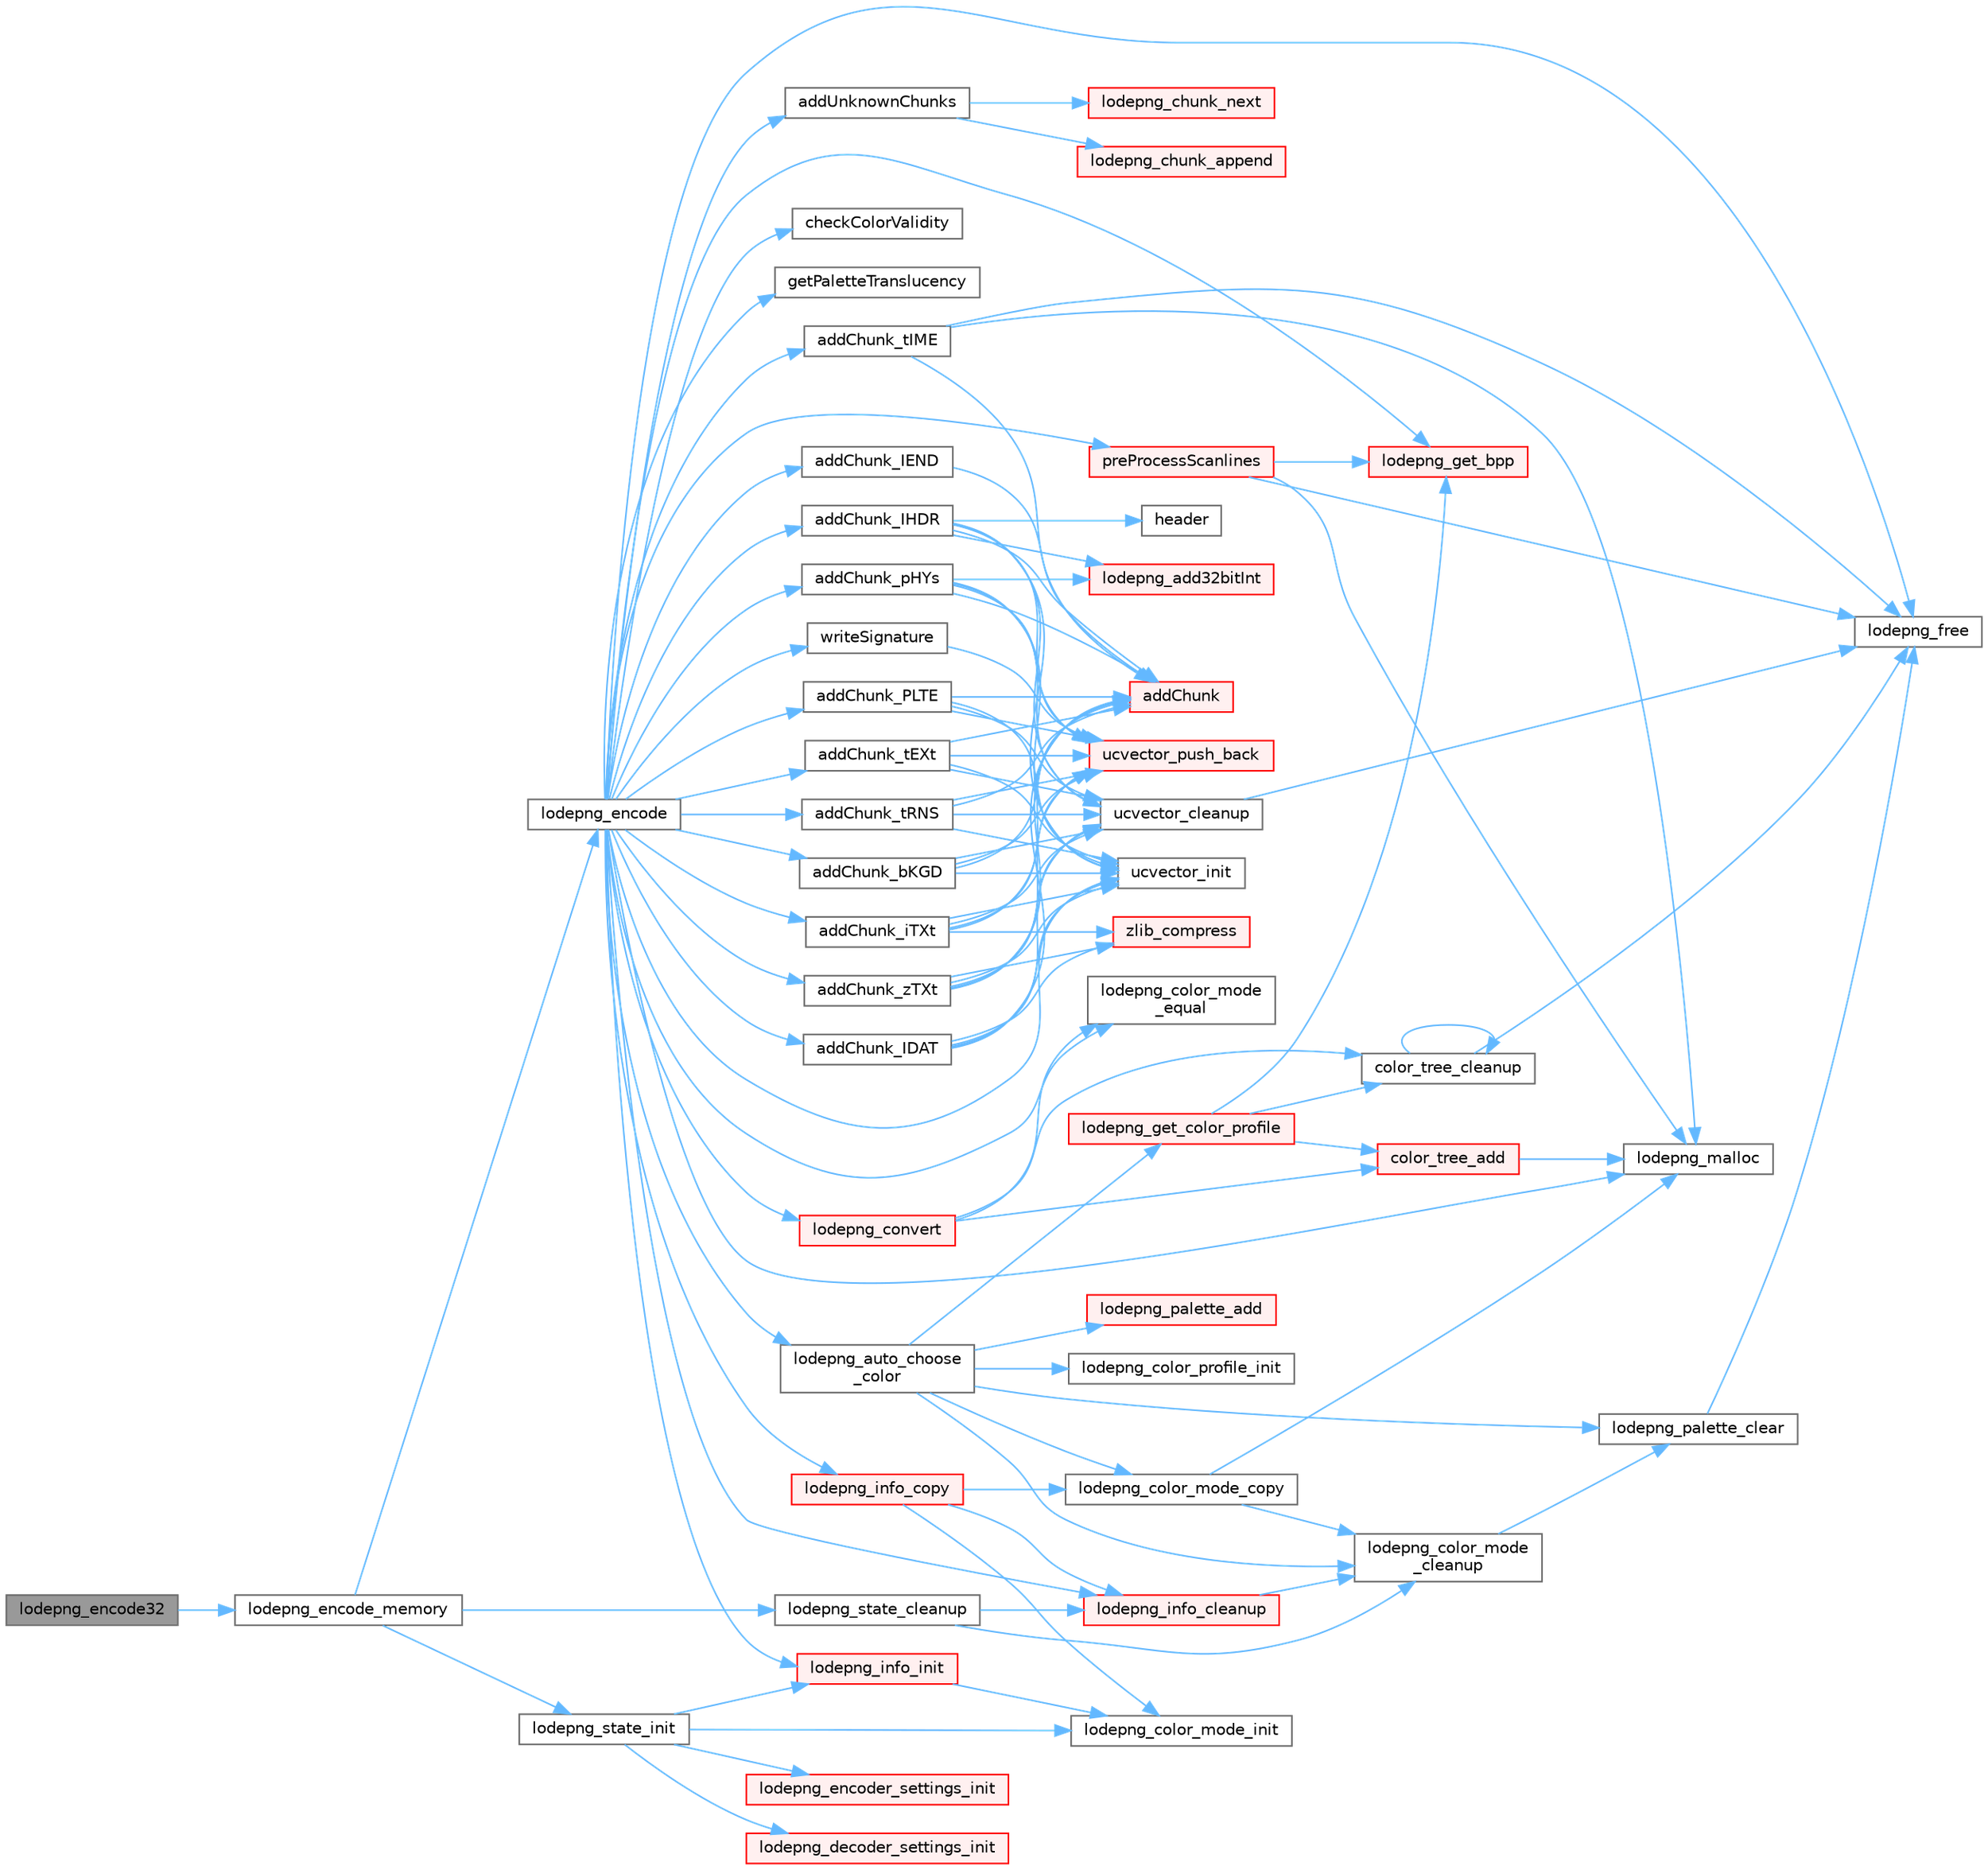 digraph "lodepng_encode32"
{
 // LATEX_PDF_SIZE
  bgcolor="transparent";
  edge [fontname=Helvetica,fontsize=10,labelfontname=Helvetica,labelfontsize=10];
  node [fontname=Helvetica,fontsize=10,shape=box,height=0.2,width=0.4];
  rankdir="LR";
  Node1 [id="Node000001",label="lodepng_encode32",height=0.2,width=0.4,color="gray40", fillcolor="grey60", style="filled", fontcolor="black",tooltip=" "];
  Node1 -> Node2 [id="edge1_Node000001_Node000002",color="steelblue1",style="solid",tooltip=" "];
  Node2 [id="Node000002",label="lodepng_encode_memory",height=0.2,width=0.4,color="grey40", fillcolor="white", style="filled",URL="$lodepng_8cpp.html#ada7bc92db6e9f8906a1fc85caa0b17aa",tooltip=" "];
  Node2 -> Node3 [id="edge2_Node000002_Node000003",color="steelblue1",style="solid",tooltip=" "];
  Node3 [id="Node000003",label="lodepng_encode",height=0.2,width=0.4,color="grey40", fillcolor="white", style="filled",URL="$lodepng_8cpp.html#a90e82b0ccc75cfb27ccc9756c8d96f07",tooltip=" "];
  Node3 -> Node4 [id="edge3_Node000003_Node000004",color="steelblue1",style="solid",tooltip=" "];
  Node4 [id="Node000004",label="addChunk_bKGD",height=0.2,width=0.4,color="grey40", fillcolor="white", style="filled",URL="$lodepng_8cpp.html#a11d25b09c2ee94045ccc8671866b45c7",tooltip=" "];
  Node4 -> Node5 [id="edge4_Node000004_Node000005",color="steelblue1",style="solid",tooltip=" "];
  Node5 [id="Node000005",label="addChunk",height=0.2,width=0.4,color="red", fillcolor="#FFF0F0", style="filled",URL="$lodepng_8cpp.html#af19f183e437b63f5fca48f26807bfa4a",tooltip=" "];
  Node4 -> Node13 [id="edge5_Node000004_Node000013",color="steelblue1",style="solid",tooltip=" "];
  Node13 [id="Node000013",label="ucvector_cleanup",height=0.2,width=0.4,color="grey40", fillcolor="white", style="filled",URL="$lodepng_8cpp.html#ad689bf84470238e26b01524631d778ec",tooltip=" "];
  Node13 -> Node14 [id="edge6_Node000013_Node000014",color="steelblue1",style="solid",tooltip=" "];
  Node14 [id="Node000014",label="lodepng_free",height=0.2,width=0.4,color="grey40", fillcolor="white", style="filled",URL="$lodepng_8cpp.html#a5cabd4078527ba33b78791fac7e8b15c",tooltip=" "];
  Node4 -> Node15 [id="edge7_Node000004_Node000015",color="steelblue1",style="solid",tooltip=" "];
  Node15 [id="Node000015",label="ucvector_init",height=0.2,width=0.4,color="grey40", fillcolor="white", style="filled",URL="$lodepng_8cpp.html#a1b58c07819eec4ff7e903138c08eb502",tooltip=" "];
  Node4 -> Node16 [id="edge8_Node000004_Node000016",color="steelblue1",style="solid",tooltip=" "];
  Node16 [id="Node000016",label="ucvector_push_back",height=0.2,width=0.4,color="red", fillcolor="#FFF0F0", style="filled",URL="$lodepng_8cpp.html#a877b6a70493cb0b29f719ea48a26eadb",tooltip=" "];
  Node3 -> Node19 [id="edge9_Node000003_Node000019",color="steelblue1",style="solid",tooltip=" "];
  Node19 [id="Node000019",label="addChunk_IDAT",height=0.2,width=0.4,color="grey40", fillcolor="white", style="filled",URL="$lodepng_8cpp.html#a666f5da34d12168555c2b8bf2c538806",tooltip=" "];
  Node19 -> Node5 [id="edge10_Node000019_Node000005",color="steelblue1",style="solid",tooltip=" "];
  Node19 -> Node13 [id="edge11_Node000019_Node000013",color="steelblue1",style="solid",tooltip=" "];
  Node19 -> Node15 [id="edge12_Node000019_Node000015",color="steelblue1",style="solid",tooltip=" "];
  Node19 -> Node20 [id="edge13_Node000019_Node000020",color="steelblue1",style="solid",tooltip=" "];
  Node20 [id="Node000020",label="zlib_compress",height=0.2,width=0.4,color="red", fillcolor="#FFF0F0", style="filled",URL="$lodepng_8cpp.html#a16b8b673224a932324a48890800a85b0",tooltip=" "];
  Node3 -> Node66 [id="edge14_Node000003_Node000066",color="steelblue1",style="solid",tooltip=" "];
  Node66 [id="Node000066",label="addChunk_IEND",height=0.2,width=0.4,color="grey40", fillcolor="white", style="filled",URL="$lodepng_8cpp.html#aca4038c773ca0f7cdc7b324c3c3df167",tooltip=" "];
  Node66 -> Node5 [id="edge15_Node000066_Node000005",color="steelblue1",style="solid",tooltip=" "];
  Node3 -> Node67 [id="edge16_Node000003_Node000067",color="steelblue1",style="solid",tooltip=" "];
  Node67 [id="Node000067",label="addChunk_IHDR",height=0.2,width=0.4,color="grey40", fillcolor="white", style="filled",URL="$lodepng_8cpp.html#a11ce54b0d8d578697bbf7d7e2dd09f1b",tooltip=" "];
  Node67 -> Node5 [id="edge17_Node000067_Node000005",color="steelblue1",style="solid",tooltip=" "];
  Node67 -> Node68 [id="edge18_Node000067_Node000068",color="steelblue1",style="solid",tooltip=" "];
  Node68 [id="Node000068",label="header",height=0.2,width=0.4,color="grey40", fillcolor="white", style="filled",URL="$cblat1_8f.html#a410931b600854e6dd3e253731606117e",tooltip=" "];
  Node67 -> Node65 [id="edge19_Node000067_Node000065",color="steelblue1",style="solid",tooltip=" "];
  Node65 [id="Node000065",label="lodepng_add32bitInt",height=0.2,width=0.4,color="red", fillcolor="#FFF0F0", style="filled",URL="$lodepng_8cpp.html#a4fc3164cfaabc5861f53a7cfb756b680",tooltip=" "];
  Node67 -> Node13 [id="edge20_Node000067_Node000013",color="steelblue1",style="solid",tooltip=" "];
  Node67 -> Node15 [id="edge21_Node000067_Node000015",color="steelblue1",style="solid",tooltip=" "];
  Node67 -> Node16 [id="edge22_Node000067_Node000016",color="steelblue1",style="solid",tooltip=" "];
  Node3 -> Node69 [id="edge23_Node000003_Node000069",color="steelblue1",style="solid",tooltip=" "];
  Node69 [id="Node000069",label="addChunk_iTXt",height=0.2,width=0.4,color="grey40", fillcolor="white", style="filled",URL="$lodepng_8cpp.html#a2d0e446a9081005e5dec2633f5ccae83",tooltip=" "];
  Node69 -> Node5 [id="edge24_Node000069_Node000005",color="steelblue1",style="solid",tooltip=" "];
  Node69 -> Node13 [id="edge25_Node000069_Node000013",color="steelblue1",style="solid",tooltip=" "];
  Node69 -> Node15 [id="edge26_Node000069_Node000015",color="steelblue1",style="solid",tooltip=" "];
  Node69 -> Node16 [id="edge27_Node000069_Node000016",color="steelblue1",style="solid",tooltip=" "];
  Node69 -> Node20 [id="edge28_Node000069_Node000020",color="steelblue1",style="solid",tooltip=" "];
  Node3 -> Node70 [id="edge29_Node000003_Node000070",color="steelblue1",style="solid",tooltip=" "];
  Node70 [id="Node000070",label="addChunk_pHYs",height=0.2,width=0.4,color="grey40", fillcolor="white", style="filled",URL="$lodepng_8cpp.html#a500457c22b230e0944c49e7f63a06c63",tooltip=" "];
  Node70 -> Node5 [id="edge30_Node000070_Node000005",color="steelblue1",style="solid",tooltip=" "];
  Node70 -> Node65 [id="edge31_Node000070_Node000065",color="steelblue1",style="solid",tooltip=" "];
  Node70 -> Node13 [id="edge32_Node000070_Node000013",color="steelblue1",style="solid",tooltip=" "];
  Node70 -> Node15 [id="edge33_Node000070_Node000015",color="steelblue1",style="solid",tooltip=" "];
  Node70 -> Node16 [id="edge34_Node000070_Node000016",color="steelblue1",style="solid",tooltip=" "];
  Node3 -> Node71 [id="edge35_Node000003_Node000071",color="steelblue1",style="solid",tooltip=" "];
  Node71 [id="Node000071",label="addChunk_PLTE",height=0.2,width=0.4,color="grey40", fillcolor="white", style="filled",URL="$lodepng_8cpp.html#a3480b1501e21550d2410844b9f245351",tooltip=" "];
  Node71 -> Node5 [id="edge36_Node000071_Node000005",color="steelblue1",style="solid",tooltip=" "];
  Node71 -> Node13 [id="edge37_Node000071_Node000013",color="steelblue1",style="solid",tooltip=" "];
  Node71 -> Node15 [id="edge38_Node000071_Node000015",color="steelblue1",style="solid",tooltip=" "];
  Node71 -> Node16 [id="edge39_Node000071_Node000016",color="steelblue1",style="solid",tooltip=" "];
  Node3 -> Node72 [id="edge40_Node000003_Node000072",color="steelblue1",style="solid",tooltip=" "];
  Node72 [id="Node000072",label="addChunk_tEXt",height=0.2,width=0.4,color="grey40", fillcolor="white", style="filled",URL="$lodepng_8cpp.html#a4a091d10da524d1f15b46642e189ae00",tooltip=" "];
  Node72 -> Node5 [id="edge41_Node000072_Node000005",color="steelblue1",style="solid",tooltip=" "];
  Node72 -> Node13 [id="edge42_Node000072_Node000013",color="steelblue1",style="solid",tooltip=" "];
  Node72 -> Node15 [id="edge43_Node000072_Node000015",color="steelblue1",style="solid",tooltip=" "];
  Node72 -> Node16 [id="edge44_Node000072_Node000016",color="steelblue1",style="solid",tooltip=" "];
  Node3 -> Node73 [id="edge45_Node000003_Node000073",color="steelblue1",style="solid",tooltip=" "];
  Node73 [id="Node000073",label="addChunk_tIME",height=0.2,width=0.4,color="grey40", fillcolor="white", style="filled",URL="$lodepng_8cpp.html#a51c0f425a57b548959ec56a3a6809332",tooltip=" "];
  Node73 -> Node5 [id="edge46_Node000073_Node000005",color="steelblue1",style="solid",tooltip=" "];
  Node73 -> Node14 [id="edge47_Node000073_Node000014",color="steelblue1",style="solid",tooltip=" "];
  Node73 -> Node48 [id="edge48_Node000073_Node000048",color="steelblue1",style="solid",tooltip=" "];
  Node48 [id="Node000048",label="lodepng_malloc",height=0.2,width=0.4,color="grey40", fillcolor="white", style="filled",URL="$lodepng_8cpp.html#a15c8edd4f42cb9696d8f837113af9d30",tooltip=" "];
  Node3 -> Node74 [id="edge49_Node000003_Node000074",color="steelblue1",style="solid",tooltip=" "];
  Node74 [id="Node000074",label="addChunk_tRNS",height=0.2,width=0.4,color="grey40", fillcolor="white", style="filled",URL="$lodepng_8cpp.html#a927ece80cafee4b6272f129e8f0d3bec",tooltip=" "];
  Node74 -> Node5 [id="edge50_Node000074_Node000005",color="steelblue1",style="solid",tooltip=" "];
  Node74 -> Node13 [id="edge51_Node000074_Node000013",color="steelblue1",style="solid",tooltip=" "];
  Node74 -> Node15 [id="edge52_Node000074_Node000015",color="steelblue1",style="solid",tooltip=" "];
  Node74 -> Node16 [id="edge53_Node000074_Node000016",color="steelblue1",style="solid",tooltip=" "];
  Node3 -> Node75 [id="edge54_Node000003_Node000075",color="steelblue1",style="solid",tooltip=" "];
  Node75 [id="Node000075",label="addChunk_zTXt",height=0.2,width=0.4,color="grey40", fillcolor="white", style="filled",URL="$lodepng_8cpp.html#a9623f7145f6ff3c5aeedfd904fc6127d",tooltip=" "];
  Node75 -> Node5 [id="edge55_Node000075_Node000005",color="steelblue1",style="solid",tooltip=" "];
  Node75 -> Node13 [id="edge56_Node000075_Node000013",color="steelblue1",style="solid",tooltip=" "];
  Node75 -> Node15 [id="edge57_Node000075_Node000015",color="steelblue1",style="solid",tooltip=" "];
  Node75 -> Node16 [id="edge58_Node000075_Node000016",color="steelblue1",style="solid",tooltip=" "];
  Node75 -> Node20 [id="edge59_Node000075_Node000020",color="steelblue1",style="solid",tooltip=" "];
  Node3 -> Node76 [id="edge60_Node000003_Node000076",color="steelblue1",style="solid",tooltip=" "];
  Node76 [id="Node000076",label="addUnknownChunks",height=0.2,width=0.4,color="grey40", fillcolor="white", style="filled",URL="$lodepng_8cpp.html#a83420cd98792658dfb854668a803b775",tooltip=" "];
  Node76 -> Node77 [id="edge61_Node000076_Node000077",color="steelblue1",style="solid",tooltip=" "];
  Node77 [id="Node000077",label="lodepng_chunk_append",height=0.2,width=0.4,color="red", fillcolor="#FFF0F0", style="filled",URL="$lodepng_8cpp.html#a865c89cf0456b876e3bd5698bc910336",tooltip=" "];
  Node76 -> Node78 [id="edge62_Node000076_Node000078",color="steelblue1",style="solid",tooltip=" "];
  Node78 [id="Node000078",label="lodepng_chunk_next",height=0.2,width=0.4,color="red", fillcolor="#FFF0F0", style="filled",URL="$lodepng_8cpp.html#aa5b1b34f7b196d818c74afe56b24eb34",tooltip=" "];
  Node3 -> Node79 [id="edge63_Node000003_Node000079",color="steelblue1",style="solid",tooltip=" "];
  Node79 [id="Node000079",label="checkColorValidity",height=0.2,width=0.4,color="grey40", fillcolor="white", style="filled",URL="$lodepng_8cpp.html#a82fb69d46cd6a5fce5bc16e33187c463",tooltip=" "];
  Node3 -> Node80 [id="edge64_Node000003_Node000080",color="steelblue1",style="solid",tooltip=" "];
  Node80 [id="Node000080",label="getPaletteTranslucency",height=0.2,width=0.4,color="grey40", fillcolor="white", style="filled",URL="$lodepng_8cpp.html#a09fadbf644bb104f0f497f21f00077d8",tooltip=" "];
  Node3 -> Node81 [id="edge65_Node000003_Node000081",color="steelblue1",style="solid",tooltip=" "];
  Node81 [id="Node000081",label="lodepng_auto_choose\l_color",height=0.2,width=0.4,color="grey40", fillcolor="white", style="filled",URL="$lodepng_8cpp.html#a6b6c9c17717ab1a2159eab8048aa730a",tooltip=" "];
  Node81 -> Node82 [id="edge66_Node000081_Node000082",color="steelblue1",style="solid",tooltip=" "];
  Node82 [id="Node000082",label="lodepng_color_mode\l_cleanup",height=0.2,width=0.4,color="grey40", fillcolor="white", style="filled",URL="$lodepng_8cpp.html#ab1c7709a984d5842ab314cf5d2dc2dcc",tooltip=" "];
  Node82 -> Node83 [id="edge67_Node000082_Node000083",color="steelblue1",style="solid",tooltip=" "];
  Node83 [id="Node000083",label="lodepng_palette_clear",height=0.2,width=0.4,color="grey40", fillcolor="white", style="filled",URL="$lodepng_8cpp.html#a2aa729ce82079627789a0f8961c82f5e",tooltip=" "];
  Node83 -> Node14 [id="edge68_Node000083_Node000014",color="steelblue1",style="solid",tooltip=" "];
  Node81 -> Node84 [id="edge69_Node000081_Node000084",color="steelblue1",style="solid",tooltip=" "];
  Node84 [id="Node000084",label="lodepng_color_mode_copy",height=0.2,width=0.4,color="grey40", fillcolor="white", style="filled",URL="$lodepng_8cpp.html#a7801819a161b96f65259680126e270f1",tooltip=" "];
  Node84 -> Node82 [id="edge70_Node000084_Node000082",color="steelblue1",style="solid",tooltip=" "];
  Node84 -> Node48 [id="edge71_Node000084_Node000048",color="steelblue1",style="solid",tooltip=" "];
  Node81 -> Node85 [id="edge72_Node000081_Node000085",color="steelblue1",style="solid",tooltip=" "];
  Node85 [id="Node000085",label="lodepng_color_profile_init",height=0.2,width=0.4,color="grey40", fillcolor="white", style="filled",URL="$lodepng_8cpp.html#a9109a42099dc6492056d0c534e5c031f",tooltip=" "];
  Node81 -> Node86 [id="edge73_Node000081_Node000086",color="steelblue1",style="solid",tooltip=" "];
  Node86 [id="Node000086",label="lodepng_get_color_profile",height=0.2,width=0.4,color="red", fillcolor="#FFF0F0", style="filled",URL="$lodepng_8cpp.html#a61b594f117c24c1a71eb6bc7a99d9d93",tooltip=" "];
  Node86 -> Node87 [id="edge74_Node000086_Node000087",color="steelblue1",style="solid",tooltip=" "];
  Node87 [id="Node000087",label="color_tree_add",height=0.2,width=0.4,color="red", fillcolor="#FFF0F0", style="filled",URL="$lodepng_8cpp.html#aa46975c6bbcf93a68f6b62253f3caf1e",tooltip=" "];
  Node87 -> Node48 [id="edge75_Node000087_Node000048",color="steelblue1",style="solid",tooltip=" "];
  Node86 -> Node89 [id="edge76_Node000086_Node000089",color="steelblue1",style="solid",tooltip=" "];
  Node89 [id="Node000089",label="color_tree_cleanup",height=0.2,width=0.4,color="grey40", fillcolor="white", style="filled",URL="$lodepng_8cpp.html#a561706f2a518dd06d27bf0447ea3539d",tooltip=" "];
  Node89 -> Node89 [id="edge77_Node000089_Node000089",color="steelblue1",style="solid",tooltip=" "];
  Node89 -> Node14 [id="edge78_Node000089_Node000014",color="steelblue1",style="solid",tooltip=" "];
  Node86 -> Node100 [id="edge79_Node000086_Node000100",color="steelblue1",style="solid",tooltip=" "];
  Node100 [id="Node000100",label="lodepng_get_bpp",height=0.2,width=0.4,color="red", fillcolor="#FFF0F0", style="filled",URL="$lodepng_8cpp.html#a83344b5c8c5839ca42858dd3578220ef",tooltip=" "];
  Node81 -> Node104 [id="edge80_Node000081_Node000104",color="steelblue1",style="solid",tooltip=" "];
  Node104 [id="Node000104",label="lodepng_palette_add",height=0.2,width=0.4,color="red", fillcolor="#FFF0F0", style="filled",URL="$lodepng_8cpp.html#a05bf6fac7afc9025bbcb9f5f9f1b0027",tooltip=" "];
  Node81 -> Node83 [id="edge81_Node000081_Node000083",color="steelblue1",style="solid",tooltip=" "];
  Node3 -> Node105 [id="edge82_Node000003_Node000105",color="steelblue1",style="solid",tooltip=" "];
  Node105 [id="Node000105",label="lodepng_color_mode\l_equal",height=0.2,width=0.4,color="grey40", fillcolor="white", style="filled",URL="$lodepng_8cpp.html#aa2781df4d5704a3daa132056d411dbd5",tooltip=" "];
  Node3 -> Node106 [id="edge83_Node000003_Node000106",color="steelblue1",style="solid",tooltip=" "];
  Node106 [id="Node000106",label="lodepng_convert",height=0.2,width=0.4,color="red", fillcolor="#FFF0F0", style="filled",URL="$lodepng_8cpp.html#abd20ba96aa7a2e3d782204c604baab09",tooltip=" "];
  Node106 -> Node87 [id="edge84_Node000106_Node000087",color="steelblue1",style="solid",tooltip=" "];
  Node106 -> Node89 [id="edge85_Node000106_Node000089",color="steelblue1",style="solid",tooltip=" "];
  Node106 -> Node105 [id="edge86_Node000106_Node000105",color="steelblue1",style="solid",tooltip=" "];
  Node3 -> Node14 [id="edge87_Node000003_Node000014",color="steelblue1",style="solid",tooltip=" "];
  Node3 -> Node100 [id="edge88_Node000003_Node000100",color="steelblue1",style="solid",tooltip=" "];
  Node3 -> Node112 [id="edge89_Node000003_Node000112",color="steelblue1",style="solid",tooltip=" "];
  Node112 [id="Node000112",label="lodepng_info_cleanup",height=0.2,width=0.4,color="red", fillcolor="#FFF0F0", style="filled",URL="$lodepng_8cpp.html#ad4b9dc33569e24062e077f5a69ead178",tooltip=" "];
  Node112 -> Node82 [id="edge90_Node000112_Node000082",color="steelblue1",style="solid",tooltip=" "];
  Node3 -> Node117 [id="edge91_Node000003_Node000117",color="steelblue1",style="solid",tooltip=" "];
  Node117 [id="Node000117",label="lodepng_info_copy",height=0.2,width=0.4,color="red", fillcolor="#FFF0F0", style="filled",URL="$lodepng_8cpp.html#a14a4dc4c26e03acb5ab36880aacbd85a",tooltip=" "];
  Node117 -> Node84 [id="edge92_Node000117_Node000084",color="steelblue1",style="solid",tooltip=" "];
  Node117 -> Node118 [id="edge93_Node000117_Node000118",color="steelblue1",style="solid",tooltip=" "];
  Node118 [id="Node000118",label="lodepng_color_mode_init",height=0.2,width=0.4,color="grey40", fillcolor="white", style="filled",URL="$lodepng_8cpp.html#a66345d4cdab130c6cbd3166d7a0a5257",tooltip=" "];
  Node117 -> Node112 [id="edge94_Node000117_Node000112",color="steelblue1",style="solid",tooltip=" "];
  Node3 -> Node128 [id="edge95_Node000003_Node000128",color="steelblue1",style="solid",tooltip=" "];
  Node128 [id="Node000128",label="lodepng_info_init",height=0.2,width=0.4,color="red", fillcolor="#FFF0F0", style="filled",URL="$lodepng_8cpp.html#ae50c1ddde2fa8004b46da433f3e20974",tooltip=" "];
  Node128 -> Node118 [id="edge96_Node000128_Node000118",color="steelblue1",style="solid",tooltip=" "];
  Node3 -> Node48 [id="edge97_Node000003_Node000048",color="steelblue1",style="solid",tooltip=" "];
  Node3 -> Node131 [id="edge98_Node000003_Node000131",color="steelblue1",style="solid",tooltip=" "];
  Node131 [id="Node000131",label="preProcessScanlines",height=0.2,width=0.4,color="red", fillcolor="#FFF0F0", style="filled",URL="$lodepng_8cpp.html#a1a19edd9e11f7964566f21982ce6e224",tooltip=" "];
  Node131 -> Node14 [id="edge99_Node000131_Node000014",color="steelblue1",style="solid",tooltip=" "];
  Node131 -> Node100 [id="edge100_Node000131_Node000100",color="steelblue1",style="solid",tooltip=" "];
  Node131 -> Node48 [id="edge101_Node000131_Node000048",color="steelblue1",style="solid",tooltip=" "];
  Node3 -> Node15 [id="edge102_Node000003_Node000015",color="steelblue1",style="solid",tooltip=" "];
  Node3 -> Node141 [id="edge103_Node000003_Node000141",color="steelblue1",style="solid",tooltip=" "];
  Node141 [id="Node000141",label="writeSignature",height=0.2,width=0.4,color="grey40", fillcolor="white", style="filled",URL="$lodepng_8cpp.html#a3ef7410c8765fdbed5e61e206c1b68a9",tooltip=" "];
  Node141 -> Node16 [id="edge104_Node000141_Node000016",color="steelblue1",style="solid",tooltip=" "];
  Node2 -> Node142 [id="edge105_Node000002_Node000142",color="steelblue1",style="solid",tooltip=" "];
  Node142 [id="Node000142",label="lodepng_state_cleanup",height=0.2,width=0.4,color="grey40", fillcolor="white", style="filled",URL="$lodepng_8cpp.html#a74109bf9860e2eb4bfa872ab8cf0f000",tooltip=" "];
  Node142 -> Node82 [id="edge106_Node000142_Node000082",color="steelblue1",style="solid",tooltip=" "];
  Node142 -> Node112 [id="edge107_Node000142_Node000112",color="steelblue1",style="solid",tooltip=" "];
  Node2 -> Node143 [id="edge108_Node000002_Node000143",color="steelblue1",style="solid",tooltip=" "];
  Node143 [id="Node000143",label="lodepng_state_init",height=0.2,width=0.4,color="grey40", fillcolor="white", style="filled",URL="$lodepng_8cpp.html#ae3ee1eb944467fbbc1cf939328dd6a57",tooltip=" "];
  Node143 -> Node118 [id="edge109_Node000143_Node000118",color="steelblue1",style="solid",tooltip=" "];
  Node143 -> Node144 [id="edge110_Node000143_Node000144",color="steelblue1",style="solid",tooltip=" "];
  Node144 [id="Node000144",label="lodepng_decoder_settings_init",height=0.2,width=0.4,color="red", fillcolor="#FFF0F0", style="filled",URL="$lodepng_8cpp.html#a9220280c647e2a90a9b05d20038f1c6d",tooltip=" "];
  Node143 -> Node146 [id="edge111_Node000143_Node000146",color="steelblue1",style="solid",tooltip=" "];
  Node146 [id="Node000146",label="lodepng_encoder_settings_init",height=0.2,width=0.4,color="red", fillcolor="#FFF0F0", style="filled",URL="$lodepng_8cpp.html#a874763ad14a0c84d41d0819212407a5a",tooltip=" "];
  Node143 -> Node128 [id="edge112_Node000143_Node000128",color="steelblue1",style="solid",tooltip=" "];
}
